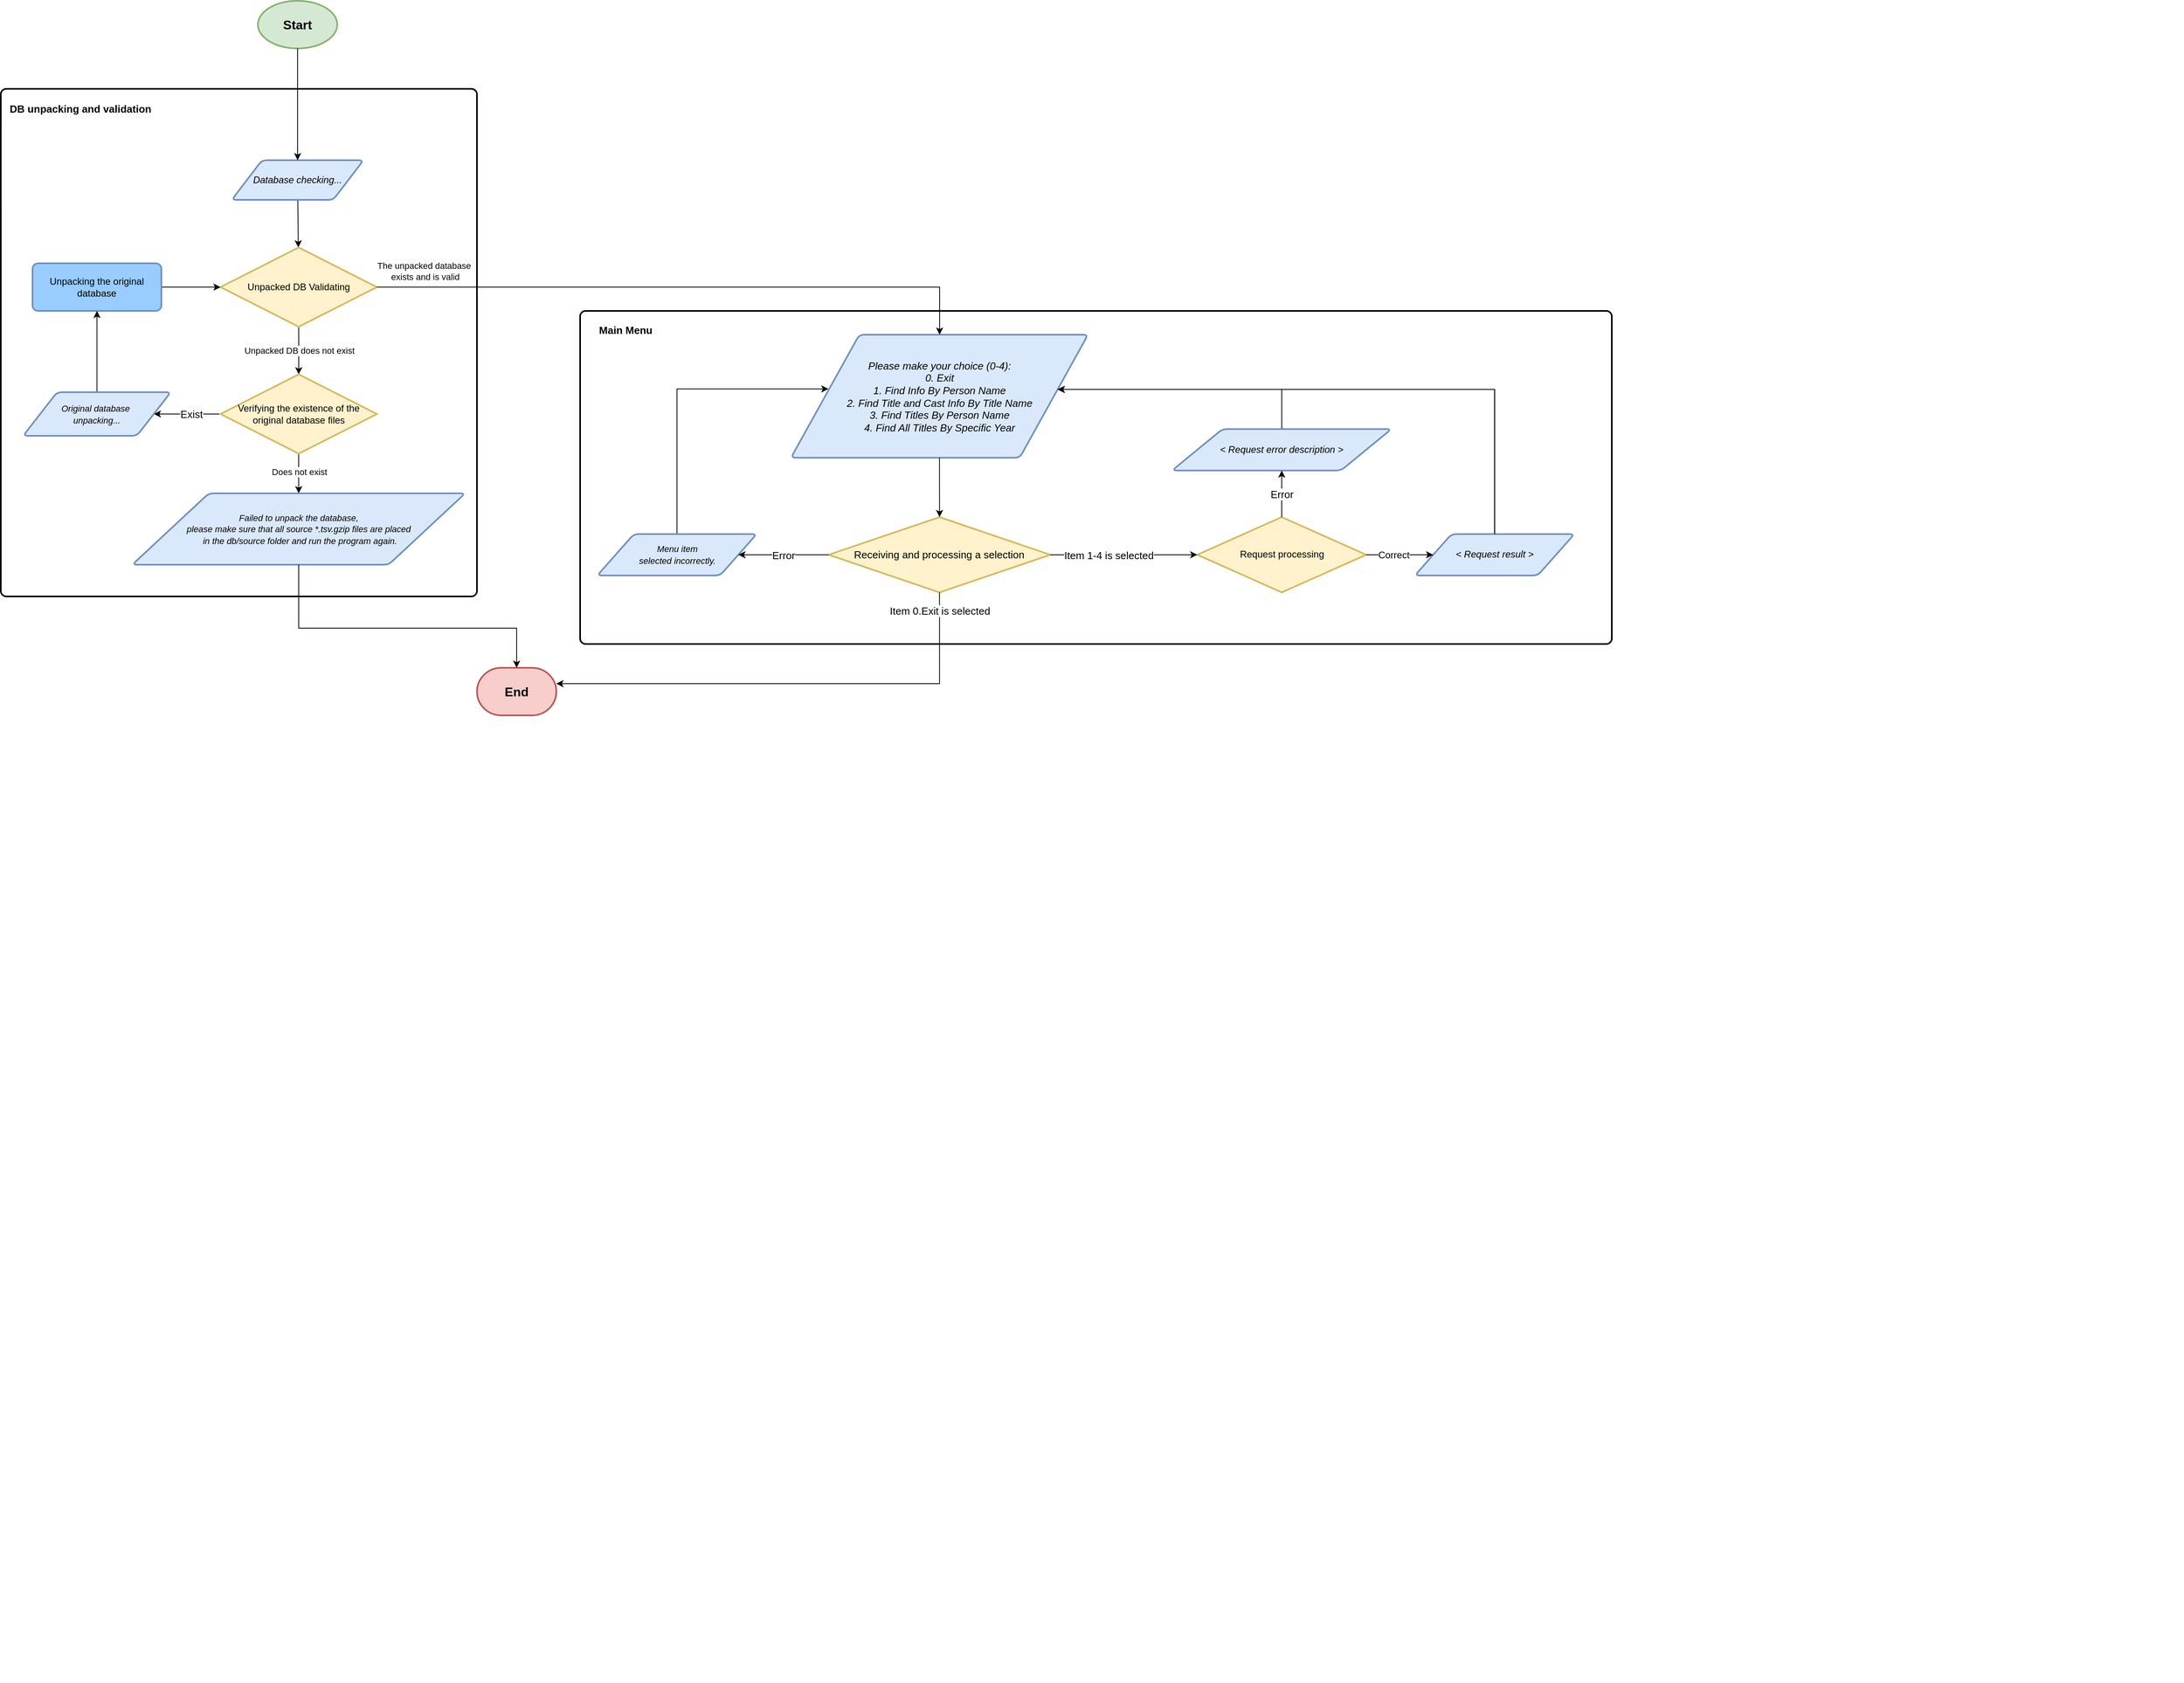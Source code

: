 <mxfile version="20.5.1" type="device"><diagram id="EwkgpyWj1xo3zSyf9fP8" name="Page-1"><mxGraphModel dx="2105" dy="547" grid="1" gridSize="10" guides="1" tooltips="1" connect="1" arrows="1" fold="1" page="1" pageScale="1" pageWidth="827" pageHeight="1169" math="0" shadow="0"><root><mxCell id="0"/><mxCell id="1" parent="0"/><mxCell id="xEBWGh7zxMLH93MYASYE-51" value="" style="group;fontColor=none;noLabel=1;" parent="1" vertex="1" connectable="0"><mxGeometry x="720" y="1430" width="1300" height="750" as="geometry"/></mxCell><mxCell id="xEBWGh7zxMLH93MYASYE-135" value="" style="group;labelBackgroundColor=none;fillColor=none;strokeColor=none;fontColor=none;noLabel=1;" parent="xEBWGh7zxMLH93MYASYE-51" vertex="1" connectable="0"><mxGeometry x="-720" y="-979" width="1300" height="420" as="geometry"/></mxCell><mxCell id="xEBWGh7zxMLH93MYASYE-49" value="" style="rounded=1;whiteSpace=wrap;html=1;absoluteArcSize=1;arcSize=14;strokeWidth=2;labelBackgroundColor=#FFFFFF;fontColor=#000000;" parent="xEBWGh7zxMLH93MYASYE-135" vertex="1"><mxGeometry width="1300" height="420" as="geometry"/></mxCell><mxCell id="xEBWGh7zxMLH93MYASYE-50" value="&lt;font style=&quot;font-size: 13px;&quot;&gt;&lt;b&gt;Main Menu&lt;/b&gt;&lt;/font&gt;" style="text;html=1;align=center;verticalAlign=middle;resizable=0;points=[];autosize=1;strokeColor=none;fillColor=none;fontColor=#000000;" parent="xEBWGh7zxMLH93MYASYE-135" vertex="1"><mxGeometry x="11.755" y="8.721" width="90" height="30" as="geometry"/></mxCell><mxCell id="xEBWGh7zxMLH93MYASYE-108" value="&lt;i style=&quot;font-size: 13px;&quot;&gt;Please make your choice (0-4):&lt;br&gt;0. Exit&lt;br&gt;1. Find Info By Person Name&lt;br&gt;2. Find Title and Cast Info By Title Name&lt;br&gt;3. Find Titles By Person Name&lt;br&gt;4. Find All Titles By Specific Year&lt;/i&gt;" style="shape=parallelogram;html=1;strokeWidth=2;perimeter=parallelogramPerimeter;whiteSpace=wrap;rounded=1;arcSize=12;size=0.23;fillColor=#dae8fc;strokeColor=#6c8ebf;" parent="xEBWGh7zxMLH93MYASYE-135" vertex="1"><mxGeometry x="265.73" y="30" width="374.25" height="155.13" as="geometry"/></mxCell><mxCell id="xEBWGh7zxMLH93MYASYE-109" value="&lt;span style=&quot;font-size: 13px;&quot;&gt;Receiving and processing a selection&lt;/span&gt;" style="strokeWidth=2;html=1;shape=mxgraph.flowchart.decision;whiteSpace=wrap;fillColor=#fff2cc;strokeColor=#d6b656;labelBackgroundColor=none;" parent="xEBWGh7zxMLH93MYASYE-135" vertex="1"><mxGeometry x="313.254" y="259.999" width="279.196" height="94.937" as="geometry"/></mxCell><mxCell id="xEBWGh7zxMLH93MYASYE-111" style="edgeStyle=orthogonalEdgeStyle;rounded=0;orthogonalLoop=1;jettySize=auto;html=1;fontFamily=Helvetica;fontSize=13;fontColor=#000000;" parent="xEBWGh7zxMLH93MYASYE-135" source="xEBWGh7zxMLH93MYASYE-108" target="xEBWGh7zxMLH93MYASYE-109" edge="1"><mxGeometry relative="1" as="geometry"><mxPoint x="399.669" y="223.101" as="targetPoint"/></mxGeometry></mxCell><mxCell id="xEBWGh7zxMLH93MYASYE-115" style="edgeStyle=orthogonalEdgeStyle;rounded=0;orthogonalLoop=1;jettySize=auto;html=1;entryX=0.126;entryY=0.441;entryDx=0;entryDy=0;fontFamily=Helvetica;fontSize=13;fontColor=#000000;entryPerimeter=0;" parent="xEBWGh7zxMLH93MYASYE-135" source="xEBWGh7zxMLH93MYASYE-113" target="xEBWGh7zxMLH93MYASYE-108" edge="1"><mxGeometry relative="1" as="geometry"><Array as="points"><mxPoint x="122" y="98"/></Array></mxGeometry></mxCell><mxCell id="xEBWGh7zxMLH93MYASYE-113" value="&lt;span style=&quot;font-size: 11px;&quot;&gt;&lt;i&gt;Menu item &lt;br&gt;selected incorrectly.&lt;/i&gt;&lt;/span&gt;" style="shape=parallelogram;html=1;strokeWidth=2;perimeter=parallelogramPerimeter;whiteSpace=wrap;rounded=1;arcSize=12;size=0.23;labelBackgroundColor=none;fillColor=#dae8fc;strokeColor=#6c8ebf;" parent="xEBWGh7zxMLH93MYASYE-135" vertex="1"><mxGeometry x="21.604" y="281.359" width="200.915" height="52.215" as="geometry"/></mxCell><mxCell id="xEBWGh7zxMLH93MYASYE-114" value="Error" style="edgeStyle=orthogonalEdgeStyle;rounded=0;orthogonalLoop=1;jettySize=auto;html=1;fontFamily=Helvetica;fontSize=13;fontColor=#000000;" parent="xEBWGh7zxMLH93MYASYE-135" source="xEBWGh7zxMLH93MYASYE-109" target="xEBWGh7zxMLH93MYASYE-113" edge="1"><mxGeometry relative="1" as="geometry"/></mxCell><mxCell id="xEBWGh7zxMLH93MYASYE-119" value="Request processing" style="strokeWidth=2;html=1;shape=mxgraph.flowchart.decision;whiteSpace=wrap;fillColor=#fff2cc;strokeColor=#d6b656;" parent="xEBWGh7zxMLH93MYASYE-135" vertex="1"><mxGeometry x="777.734" y="259.999" width="212.732" height="94.937" as="geometry"/></mxCell><mxCell id="xEBWGh7zxMLH93MYASYE-120" style="edgeStyle=orthogonalEdgeStyle;rounded=0;orthogonalLoop=1;jettySize=auto;html=1;fontFamily=Helvetica;fontSize=13;fontColor=#000000;" parent="xEBWGh7zxMLH93MYASYE-135" source="xEBWGh7zxMLH93MYASYE-109" target="xEBWGh7zxMLH93MYASYE-119" edge="1"><mxGeometry relative="1" as="geometry"/></mxCell><mxCell id="xEBWGh7zxMLH93MYASYE-121" value="Item 1-4 is selected" style="edgeLabel;html=1;align=center;verticalAlign=middle;resizable=0;points=[];fontSize=13;fontFamily=Helvetica;fontColor=#000000;" parent="xEBWGh7zxMLH93MYASYE-120" vertex="1" connectable="0"><mxGeometry x="-0.209" relative="1" as="geometry"><mxPoint as="offset"/></mxGeometry></mxCell><mxCell id="xEBWGh7zxMLH93MYASYE-126" style="edgeStyle=orthogonalEdgeStyle;rounded=0;orthogonalLoop=1;jettySize=auto;html=1;fontFamily=Helvetica;fontSize=13;fontColor=#000000;" parent="xEBWGh7zxMLH93MYASYE-135" source="xEBWGh7zxMLH93MYASYE-124" target="xEBWGh7zxMLH93MYASYE-108" edge="1"><mxGeometry relative="1" as="geometry"><Array as="points"><mxPoint x="884" y="99"/></Array></mxGeometry></mxCell><mxCell id="xEBWGh7zxMLH93MYASYE-124" value="&lt;i style=&quot;&quot;&gt;&lt;font style=&quot;font-size: 12px;&quot;&gt;&amp;lt; Request error description &amp;gt;&lt;/font&gt;&lt;/i&gt;" style="shape=parallelogram;html=1;strokeWidth=2;perimeter=parallelogramPerimeter;whiteSpace=wrap;rounded=1;arcSize=12;size=0.23;labelBackgroundColor=none;fillColor=#dae8fc;strokeColor=#6c8ebf;" parent="xEBWGh7zxMLH93MYASYE-135" vertex="1"><mxGeometry x="745.92" y="149" width="276.36" height="52.22" as="geometry"/></mxCell><mxCell id="xEBWGh7zxMLH93MYASYE-125" value="Error" style="edgeStyle=orthogonalEdgeStyle;rounded=0;orthogonalLoop=1;jettySize=auto;html=1;fontFamily=Helvetica;fontSize=13;fontColor=#000000;" parent="xEBWGh7zxMLH93MYASYE-135" source="xEBWGh7zxMLH93MYASYE-119" target="xEBWGh7zxMLH93MYASYE-124" edge="1"><mxGeometry relative="1" as="geometry"/></mxCell><mxCell id="xEBWGh7zxMLH93MYASYE-134" style="edgeStyle=orthogonalEdgeStyle;rounded=0;orthogonalLoop=1;jettySize=auto;html=1;fontFamily=Helvetica;fontSize=12;fontColor=#000000;" parent="xEBWGh7zxMLH93MYASYE-135" source="xEBWGh7zxMLH93MYASYE-130" target="xEBWGh7zxMLH93MYASYE-108" edge="1"><mxGeometry relative="1" as="geometry"><Array as="points"><mxPoint x="1152" y="99"/></Array></mxGeometry></mxCell><mxCell id="xEBWGh7zxMLH93MYASYE-130" value="&lt;i&gt;&amp;lt; Request result &amp;gt;&lt;/i&gt;" style="shape=parallelogram;html=1;strokeWidth=2;perimeter=parallelogramPerimeter;whiteSpace=wrap;rounded=1;arcSize=12;size=0.23;labelBackgroundColor=none;fillColor=#dae8fc;strokeColor=#6c8ebf;" parent="xEBWGh7zxMLH93MYASYE-135" vertex="1"><mxGeometry x="1051.909" y="281.36" width="200.915" height="52.215" as="geometry"/></mxCell><mxCell id="xEBWGh7zxMLH93MYASYE-131" style="edgeStyle=orthogonalEdgeStyle;rounded=0;orthogonalLoop=1;jettySize=auto;html=1;fontFamily=Helvetica;fontSize=12;fontColor=#000000;" parent="xEBWGh7zxMLH93MYASYE-135" source="xEBWGh7zxMLH93MYASYE-119" target="xEBWGh7zxMLH93MYASYE-130" edge="1"><mxGeometry relative="1" as="geometry"/></mxCell><mxCell id="xEBWGh7zxMLH93MYASYE-133" value="Correct" style="edgeLabel;html=1;align=center;verticalAlign=middle;resizable=0;points=[];fontSize=12;fontFamily=Helvetica;fontColor=#000000;" parent="xEBWGh7zxMLH93MYASYE-131" vertex="1" connectable="0"><mxGeometry x="-0.302" y="-1" relative="1" as="geometry"><mxPoint x="5" y="-1" as="offset"/></mxGeometry></mxCell><mxCell id="YcufKLlCbufRMS9Sq55_-2" style="edgeStyle=orthogonalEdgeStyle;rounded=0;orthogonalLoop=1;jettySize=auto;html=1;fontFamily=Helvetica;fontSize=12;fontColor=#000000;" edge="1" parent="xEBWGh7zxMLH93MYASYE-135" source="xEBWGh7zxMLH93MYASYE-130" target="xEBWGh7zxMLH93MYASYE-108"><mxGeometry relative="1" as="geometry"><Array as="points"><mxPoint x="1152" y="99"/></Array><mxPoint x="1152.4" y="732.36" as="sourcePoint"/><mxPoint x="588.377" y="574" as="targetPoint"/></mxGeometry></mxCell><mxCell id="xEBWGh7zxMLH93MYASYE-112" value="Item 0.Exit is selected" style="edgeStyle=orthogonalEdgeStyle;rounded=0;orthogonalLoop=1;jettySize=auto;html=1;fontFamily=Helvetica;fontSize=13;fontColor=#000000;exitX=0.5;exitY=1;exitDx=0;exitDy=0;exitPerimeter=0;entryX=1;entryY=0.5;entryDx=0;entryDy=0;entryPerimeter=0;" parent="xEBWGh7zxMLH93MYASYE-51" source="xEBWGh7zxMLH93MYASYE-109" edge="1"><mxGeometry x="-0.922" relative="1" as="geometry"><mxPoint x="-750" y="-509" as="targetPoint"/><Array as="points"><mxPoint x="-267" y="-509"/></Array><mxPoint as="offset"/></mxGeometry></mxCell><mxCell id="xEBWGh7zxMLH93MYASYE-52" value="" style="group" parent="1" vertex="1" connectable="0"><mxGeometry x="-590" y="141" width="460" height="860" as="geometry"/></mxCell><mxCell id="xEBWGh7zxMLH93MYASYE-55" value="" style="group" parent="xEBWGh7zxMLH93MYASYE-52" vertex="1" connectable="0"><mxGeometry y="30" width="460" height="860" as="geometry"/></mxCell><mxCell id="xEBWGh7zxMLH93MYASYE-53" value="" style="rounded=1;whiteSpace=wrap;html=1;absoluteArcSize=1;arcSize=14;strokeWidth=2;labelBackgroundColor=#FFFFFF;fontColor=#000000;" parent="xEBWGh7zxMLH93MYASYE-55" vertex="1"><mxGeometry x="-140" width="600" height="640" as="geometry"/></mxCell><mxCell id="xEBWGh7zxMLH93MYASYE-68" style="edgeStyle=orthogonalEdgeStyle;rounded=0;orthogonalLoop=1;jettySize=auto;html=1;fontColor=#000000;" parent="xEBWGh7zxMLH93MYASYE-55" source="xEBWGh7zxMLH93MYASYE-94" target="xEBWGh7zxMLH93MYASYE-93" edge="1"><mxGeometry relative="1" as="geometry"><mxPoint x="235.462" y="320" as="sourcePoint"/><mxPoint x="240" y="420" as="targetPoint"/><Array as="points"/></mxGeometry></mxCell><mxCell id="xEBWGh7zxMLH93MYASYE-69" value="Unpacked DB&amp;nbsp;does not exist" style="edgeLabel;html=1;align=center;verticalAlign=middle;resizable=0;points=[];fontColor=#000000;" parent="xEBWGh7zxMLH93MYASYE-68" vertex="1" connectable="0"><mxGeometry x="0.02" y="3" relative="1" as="geometry"><mxPoint x="-3" y="-1" as="offset"/></mxGeometry></mxCell><mxCell id="xEBWGh7zxMLH93MYASYE-62" value="" style="endArrow=classic;html=1;rounded=0;" parent="xEBWGh7zxMLH93MYASYE-55" source="xEBWGh7zxMLH93MYASYE-85" target="xEBWGh7zxMLH93MYASYE-94" edge="1"><mxGeometry width="50" height="50" relative="1" as="geometry"><mxPoint x="235.411" y="160" as="sourcePoint"/><mxPoint x="234.827" y="200" as="targetPoint"/></mxGeometry></mxCell><mxCell id="xEBWGh7zxMLH93MYASYE-85" value="&lt;i&gt;Database checking...&lt;/i&gt;" style="shape=parallelogram;html=1;strokeWidth=2;perimeter=parallelogramPerimeter;whiteSpace=wrap;rounded=1;arcSize=12;size=0.23;labelBackgroundColor=none;fillColor=#dae8fc;strokeColor=#6c8ebf;" parent="xEBWGh7zxMLH93MYASYE-55" vertex="1"><mxGeometry x="151" y="90" width="166" height="50" as="geometry"/></mxCell><mxCell id="xEBWGh7zxMLH93MYASYE-95" style="edgeStyle=orthogonalEdgeStyle;rounded=0;orthogonalLoop=1;jettySize=auto;html=1;fontFamily=Courier New;fontSize=11;fontColor=#000000;" parent="xEBWGh7zxMLH93MYASYE-55" source="xEBWGh7zxMLH93MYASYE-93" target="xEBWGh7zxMLH93MYASYE-18" edge="1"><mxGeometry relative="1" as="geometry"/></mxCell><mxCell id="xEBWGh7zxMLH93MYASYE-100" value="Does not exist" style="edgeLabel;html=1;align=center;verticalAlign=middle;resizable=0;points=[];fontSize=11;fontFamily=Helvetica;fontColor=#000000;" parent="xEBWGh7zxMLH93MYASYE-95" vertex="1" connectable="0"><mxGeometry x="-0.098" relative="1" as="geometry"><mxPoint as="offset"/></mxGeometry></mxCell><mxCell id="xEBWGh7zxMLH93MYASYE-101" style="edgeStyle=orthogonalEdgeStyle;rounded=0;orthogonalLoop=1;jettySize=auto;html=1;fontFamily=Helvetica;fontSize=11;fontColor=#000000;" parent="xEBWGh7zxMLH93MYASYE-55" source="xEBWGh7zxMLH93MYASYE-93" target="xEBWGh7zxMLH93MYASYE-104" edge="1"><mxGeometry relative="1" as="geometry"><mxPoint x="90" y="410" as="targetPoint"/></mxGeometry></mxCell><mxCell id="xEBWGh7zxMLH93MYASYE-122" value="Exist" style="edgeLabel;html=1;align=center;verticalAlign=middle;resizable=0;points=[];fontSize=13;fontFamily=Helvetica;fontColor=#000000;" parent="xEBWGh7zxMLH93MYASYE-101" vertex="1" connectable="0"><mxGeometry x="-0.115" relative="1" as="geometry"><mxPoint as="offset"/></mxGeometry></mxCell><mxCell id="xEBWGh7zxMLH93MYASYE-93" value="Verifying the existence of the original database files" style="strokeWidth=2;html=1;shape=mxgraph.flowchart.decision;whiteSpace=wrap;fillColor=#fff2cc;strokeColor=#d6b656;" parent="xEBWGh7zxMLH93MYASYE-55" vertex="1"><mxGeometry x="136.94" y="360" width="196.94" height="100" as="geometry"/></mxCell><mxCell id="xEBWGh7zxMLH93MYASYE-94" value="Unpacked DB Validating" style="strokeWidth=2;html=1;shape=mxgraph.flowchart.decision;whiteSpace=wrap;fillColor=#fff2cc;strokeColor=#d6b656;" parent="xEBWGh7zxMLH93MYASYE-55" vertex="1"><mxGeometry x="136.94" y="200" width="196.94" height="100" as="geometry"/></mxCell><mxCell id="xEBWGh7zxMLH93MYASYE-18" value="&lt;font style=&quot;font-size: 11px;&quot;&gt;&lt;i&gt;Failed to unpack the database, &lt;br&gt;please make sure that all source *.tsv.gzip files are placed&lt;br&gt;&amp;nbsp;in the db/source folder and run the program again.&lt;/i&gt;&lt;/font&gt;" style="shape=parallelogram;html=1;strokeWidth=2;perimeter=parallelogramPerimeter;whiteSpace=wrap;rounded=1;arcSize=12;size=0.23;fillColor=#dae8fc;strokeColor=#6c8ebf;" parent="xEBWGh7zxMLH93MYASYE-55" vertex="1"><mxGeometry x="25.706" y="510" width="419.412" height="90" as="geometry"/></mxCell><mxCell id="xEBWGh7zxMLH93MYASYE-102" style="edgeStyle=orthogonalEdgeStyle;rounded=0;orthogonalLoop=1;jettySize=auto;html=1;fontFamily=Helvetica;fontSize=11;fontColor=#000000;" parent="xEBWGh7zxMLH93MYASYE-55" source="xEBWGh7zxMLH93MYASYE-66" target="xEBWGh7zxMLH93MYASYE-94" edge="1"><mxGeometry relative="1" as="geometry"/></mxCell><mxCell id="xEBWGh7zxMLH93MYASYE-66" value="Unpacking the original database" style="rounded=1;whiteSpace=wrap;html=1;absoluteArcSize=1;arcSize=14;strokeWidth=2;fillColor=#99CCFF;strokeColor=#6c8ebf;" parent="xEBWGh7zxMLH93MYASYE-55" vertex="1"><mxGeometry x="-99.995" y="220" width="162.353" height="60" as="geometry"/></mxCell><mxCell id="xEBWGh7zxMLH93MYASYE-105" style="edgeStyle=orthogonalEdgeStyle;rounded=0;orthogonalLoop=1;jettySize=auto;html=1;entryX=0.5;entryY=1;entryDx=0;entryDy=0;fontFamily=Helvetica;fontSize=11;fontColor=#000000;" parent="xEBWGh7zxMLH93MYASYE-55" source="xEBWGh7zxMLH93MYASYE-104" target="xEBWGh7zxMLH93MYASYE-66" edge="1"><mxGeometry relative="1" as="geometry"/></mxCell><mxCell id="xEBWGh7zxMLH93MYASYE-104" value="&lt;i&gt;&lt;font style=&quot;font-size: 11px;&quot;&gt;Original database&amp;nbsp;&lt;br&gt;&lt;/font&gt;&lt;/i&gt;&lt;span style=&quot;&quot;&gt;&lt;i&gt;&lt;font style=&quot;font-size: 11px;&quot;&gt;unpacking...&lt;/font&gt;&lt;/i&gt;&lt;/span&gt;" style="shape=parallelogram;html=1;strokeWidth=2;perimeter=parallelogramPerimeter;whiteSpace=wrap;rounded=1;arcSize=12;size=0.23;labelBackgroundColor=none;fillColor=#dae8fc;strokeColor=#6c8ebf;" parent="xEBWGh7zxMLH93MYASYE-55" vertex="1"><mxGeometry x="-111.82" y="382.5" width="186" height="55" as="geometry"/></mxCell><mxCell id="xEBWGh7zxMLH93MYASYE-6" value="&lt;b&gt;&lt;font style=&quot;font-size: 16px;&quot;&gt;End&lt;/font&gt;&lt;/b&gt;" style="strokeWidth=2;html=1;shape=mxgraph.flowchart.terminator;whiteSpace=wrap;fillColor=#f8cecc;strokeColor=#b85450;" parent="1" vertex="1"><mxGeometry x="-130" y="901" width="100" height="60" as="geometry"/></mxCell><mxCell id="xEBWGh7zxMLH93MYASYE-58" value="&lt;b&gt;&lt;font style=&quot;font-size: 16px;&quot;&gt;Start&lt;/font&gt;&lt;/b&gt;" style="strokeWidth=2;html=1;shape=mxgraph.flowchart.start_1;whiteSpace=wrap;fillColor=#d5e8d4;strokeColor=#82b366;" parent="1" vertex="1"><mxGeometry x="-406" y="60" width="100" height="60" as="geometry"/></mxCell><mxCell id="xEBWGh7zxMLH93MYASYE-60" value="" style="endArrow=classic;html=1;rounded=0;" parent="1" source="xEBWGh7zxMLH93MYASYE-58" target="xEBWGh7zxMLH93MYASYE-85" edge="1"><mxGeometry width="50" height="50" relative="1" as="geometry"><mxPoint x="-226" y="331" as="sourcePoint"/><mxPoint x="-354.588" y="271" as="targetPoint"/></mxGeometry></mxCell><mxCell id="xEBWGh7zxMLH93MYASYE-83" value="The unpacked database&lt;br&gt;&amp;nbsp;exists and is valid" style="edgeStyle=orthogonalEdgeStyle;rounded=0;orthogonalLoop=1;jettySize=auto;html=1;fontColor=#000000;" parent="1" source="xEBWGh7zxMLH93MYASYE-94" target="xEBWGh7zxMLH93MYASYE-108" edge="1"><mxGeometry x="-0.846" y="20" relative="1" as="geometry"><mxPoint x="-263.06" y="431" as="sourcePoint"/><Array as="points"><mxPoint x="453" y="421"/></Array><mxPoint as="offset"/></mxGeometry></mxCell><mxCell id="xEBWGh7zxMLH93MYASYE-96" style="edgeStyle=orthogonalEdgeStyle;rounded=0;orthogonalLoop=1;jettySize=auto;html=1;fontFamily=Courier New;fontSize=11;fontColor=#000000;" parent="1" source="xEBWGh7zxMLH93MYASYE-18" target="xEBWGh7zxMLH93MYASYE-6" edge="1"><mxGeometry relative="1" as="geometry"><Array as="points"><mxPoint x="-355" y="851"/><mxPoint x="-80" y="851"/></Array></mxGeometry></mxCell><mxCell id="xEBWGh7zxMLH93MYASYE-54" value="&lt;font size=&quot;1&quot; style=&quot;&quot;&gt;&lt;b style=&quot;font-size: 13px;&quot;&gt;DB unpacking and validation&lt;/b&gt;&lt;/font&gt;" style="text;html=1;align=center;verticalAlign=middle;resizable=0;points=[];autosize=1;strokeColor=none;fillColor=none;fontColor=#000000;" parent="1" vertex="1"><mxGeometry x="-730.005" y="181" width="200" height="30" as="geometry"/></mxCell></root></mxGraphModel></diagram></mxfile>